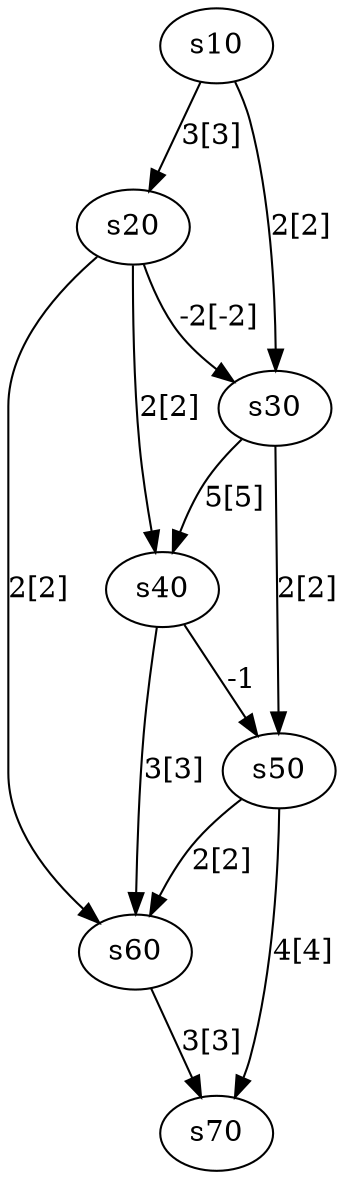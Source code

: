 digraph G {
	s10 -> s20 [label = "3[3]"];
	s10 -> s30 [label = "2[2]"];
	s20 -> s30 [label = "-2[-2]"];
	s20 -> s40 [label = "2[2]"];
	s20 -> s60 [label = "2[2]"];
	s30 -> s40 [label = "5[5]"];
	s30 -> s50 [label = "2[2]"];
	s40 -> s50 [label = "-1"];
	s40 -> s60 [label = "3[3]"];
	s50 -> s60 [label = "2[2]"];
	s50 -> s70 [label = "4[4]"];
	s60 -> s70 [label = "3[3]"];
	s70;
}